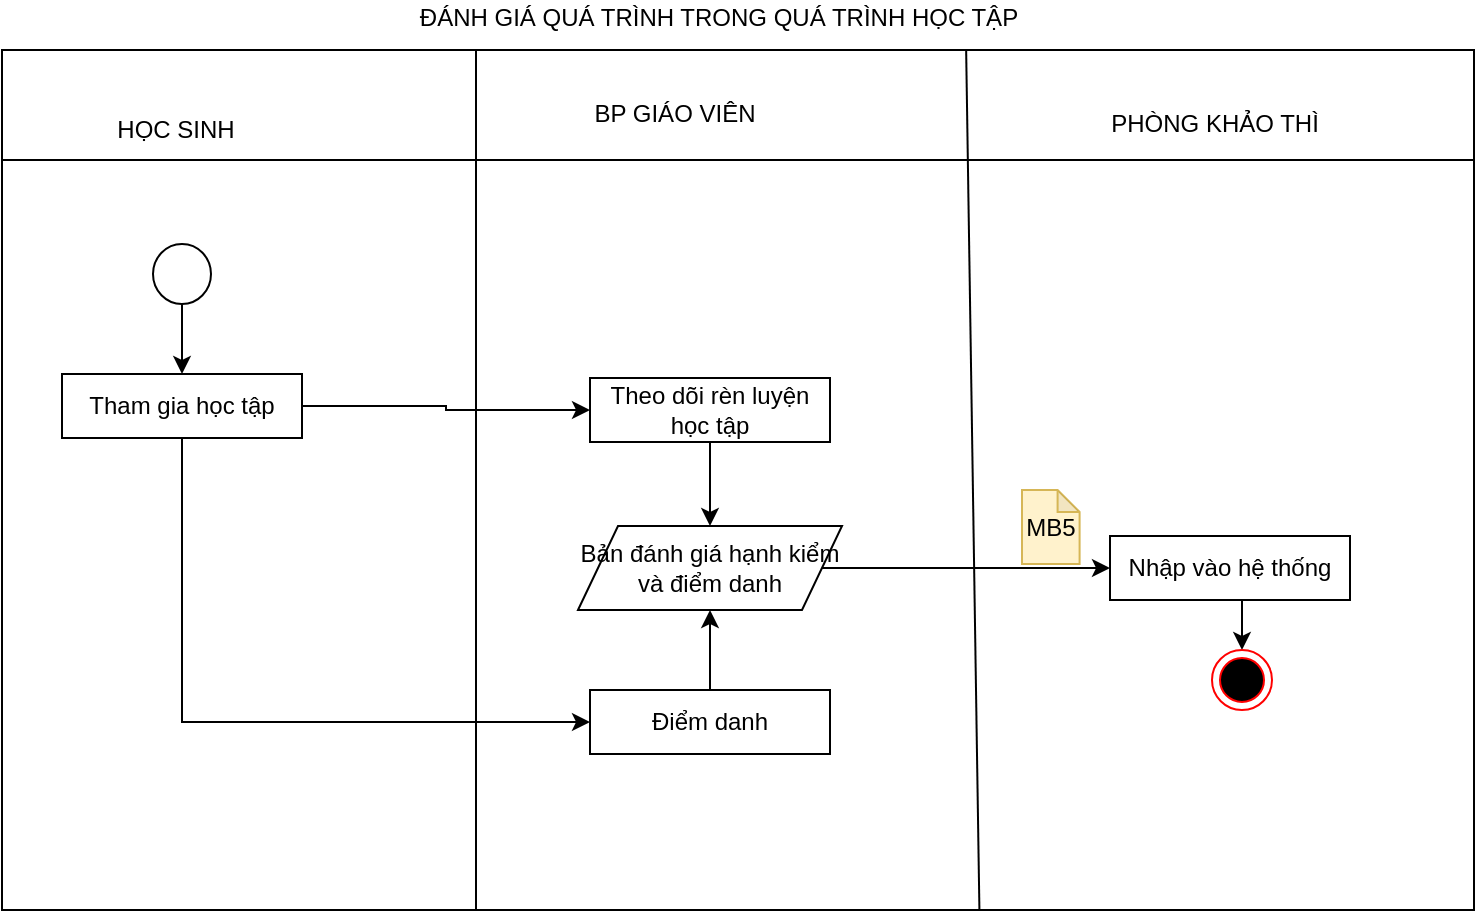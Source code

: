 <mxfile version="14.5.3" type="github">
  <diagram id="GM21wBxc2DHTKVHeBlKp" name="Page-1">
    <mxGraphModel dx="1055" dy="491" grid="0" gridSize="10" guides="1" tooltips="1" connect="1" arrows="1" fold="1" page="1" pageScale="1" pageWidth="850" pageHeight="1100" math="0" shadow="0">
      <root>
        <mxCell id="0" />
        <mxCell id="1" parent="0" />
        <mxCell id="e6wqYFJ9L4pIo_LX10lc-1" value="" style="shape=internalStorage;whiteSpace=wrap;html=1;backgroundOutline=1;dx=237;dy=55;" parent="1" vertex="1">
          <mxGeometry x="77" y="60" width="736" height="430" as="geometry" />
        </mxCell>
        <mxCell id="e6wqYFJ9L4pIo_LX10lc-2" value="HỌC SINH" style="text;html=1;strokeColor=none;fillColor=none;align=center;verticalAlign=middle;whiteSpace=wrap;rounded=0;" parent="1" vertex="1">
          <mxGeometry x="126" y="90" width="76" height="20" as="geometry" />
        </mxCell>
        <mxCell id="e6wqYFJ9L4pIo_LX10lc-4" value="PHÒNG KHẢO THÌ" style="text;html=1;align=center;verticalAlign=middle;resizable=0;points=[];autosize=1;" parent="1" vertex="1">
          <mxGeometry x="626" y="88" width="114" height="18" as="geometry" />
        </mxCell>
        <mxCell id="e6wqYFJ9L4pIo_LX10lc-8" value="BP GIÁO VIÊN" style="text;html=1;align=center;verticalAlign=middle;resizable=0;points=[];autosize=1;" parent="1" vertex="1">
          <mxGeometry x="368" y="83" width="90" height="18" as="geometry" />
        </mxCell>
        <mxCell id="e6wqYFJ9L4pIo_LX10lc-10" value="" style="ellipse;whiteSpace=wrap;html=1;" parent="1" vertex="1">
          <mxGeometry x="152.5" y="157" width="29" height="30" as="geometry" />
        </mxCell>
        <mxCell id="e6wqYFJ9L4pIo_LX10lc-11" value="" style="endArrow=classic;html=1;exitX=0.5;exitY=1;exitDx=0;exitDy=0;entryX=0.5;entryY=0;entryDx=0;entryDy=0;" parent="1" source="e6wqYFJ9L4pIo_LX10lc-10" target="e6wqYFJ9L4pIo_LX10lc-12" edge="1">
          <mxGeometry width="50" height="50" relative="1" as="geometry">
            <mxPoint x="392" y="500" as="sourcePoint" />
            <mxPoint x="442" y="450" as="targetPoint" />
          </mxGeometry>
        </mxCell>
        <mxCell id="rJRlgSTPhRBSyXRxf0p6-7" style="edgeStyle=orthogonalEdgeStyle;rounded=0;orthogonalLoop=1;jettySize=auto;html=1;exitX=1;exitY=0.5;exitDx=0;exitDy=0;entryX=0;entryY=0.5;entryDx=0;entryDy=0;" parent="1" source="e6wqYFJ9L4pIo_LX10lc-12" target="e6wqYFJ9L4pIo_LX10lc-14" edge="1">
          <mxGeometry relative="1" as="geometry" />
        </mxCell>
        <mxCell id="XNqAg4lxmHOweWLT2qSm-8" style="edgeStyle=orthogonalEdgeStyle;rounded=0;orthogonalLoop=1;jettySize=auto;html=1;exitX=0.5;exitY=1;exitDx=0;exitDy=0;entryX=0;entryY=0.5;entryDx=0;entryDy=0;" edge="1" parent="1" source="e6wqYFJ9L4pIo_LX10lc-12" target="XNqAg4lxmHOweWLT2qSm-2">
          <mxGeometry relative="1" as="geometry" />
        </mxCell>
        <mxCell id="e6wqYFJ9L4pIo_LX10lc-12" value="Tham gia học tập" style="rounded=0;whiteSpace=wrap;html=1;" parent="1" vertex="1">
          <mxGeometry x="107" y="222" width="120" height="32" as="geometry" />
        </mxCell>
        <mxCell id="e6wqYFJ9L4pIo_LX10lc-14" value="Theo dõi rèn luyện học tập" style="rounded=0;whiteSpace=wrap;html=1;" parent="1" vertex="1">
          <mxGeometry x="371" y="224" width="120" height="32" as="geometry" />
        </mxCell>
        <mxCell id="rJRlgSTPhRBSyXRxf0p6-8" value="" style="endArrow=classic;html=1;exitX=0.5;exitY=1;exitDx=0;exitDy=0;entryX=0.5;entryY=0;entryDx=0;entryDy=0;" parent="1" source="e6wqYFJ9L4pIo_LX10lc-14" target="XNqAg4lxmHOweWLT2qSm-1" edge="1">
          <mxGeometry width="50" height="50" relative="1" as="geometry">
            <mxPoint x="399" y="423" as="sourcePoint" />
            <mxPoint x="356" y="299" as="targetPoint" />
          </mxGeometry>
        </mxCell>
        <mxCell id="rJRlgSTPhRBSyXRxf0p6-57" value="ĐÁNH GIÁ QUÁ TRÌNH TRONG QUÁ TRÌNH HỌC TẬP" style="text;html=1;align=center;verticalAlign=middle;resizable=0;points=[];autosize=1;" parent="1" vertex="1">
          <mxGeometry x="280" y="35" width="309" height="18" as="geometry" />
        </mxCell>
        <mxCell id="GC9F7-5mukdswa_u3bBy-1" value="" style="endArrow=none;html=1;entryX=0.655;entryY=0.001;entryDx=0;entryDy=0;entryPerimeter=0;exitX=0.664;exitY=1;exitDx=0;exitDy=0;exitPerimeter=0;" parent="1" source="e6wqYFJ9L4pIo_LX10lc-1" target="e6wqYFJ9L4pIo_LX10lc-1" edge="1">
          <mxGeometry width="50" height="50" relative="1" as="geometry">
            <mxPoint x="559" y="1072" as="sourcePoint" />
            <mxPoint x="449" y="373" as="targetPoint" />
          </mxGeometry>
        </mxCell>
        <mxCell id="XNqAg4lxmHOweWLT2qSm-7" style="edgeStyle=orthogonalEdgeStyle;rounded=0;orthogonalLoop=1;jettySize=auto;html=1;exitX=0.5;exitY=1;exitDx=0;exitDy=0;entryX=0.5;entryY=0;entryDx=0;entryDy=0;" edge="1" parent="1" source="GC9F7-5mukdswa_u3bBy-4" target="GC9F7-5mukdswa_u3bBy-21">
          <mxGeometry relative="1" as="geometry" />
        </mxCell>
        <mxCell id="GC9F7-5mukdswa_u3bBy-4" value="Nhập vào hệ thống" style="rounded=0;whiteSpace=wrap;html=1;" parent="1" vertex="1">
          <mxGeometry x="631" y="303" width="120" height="32" as="geometry" />
        </mxCell>
        <mxCell id="GC9F7-5mukdswa_u3bBy-21" value="" style="ellipse;html=1;shape=endState;fillColor=#000000;strokeColor=#ff0000;" parent="1" vertex="1">
          <mxGeometry x="682" y="360" width="30" height="30" as="geometry" />
        </mxCell>
        <mxCell id="XNqAg4lxmHOweWLT2qSm-4" style="edgeStyle=orthogonalEdgeStyle;rounded=0;orthogonalLoop=1;jettySize=auto;html=1;exitX=1;exitY=0.5;exitDx=0;exitDy=0;entryX=0;entryY=0.5;entryDx=0;entryDy=0;" edge="1" parent="1" source="XNqAg4lxmHOweWLT2qSm-1" target="GC9F7-5mukdswa_u3bBy-4">
          <mxGeometry relative="1" as="geometry" />
        </mxCell>
        <mxCell id="XNqAg4lxmHOweWLT2qSm-1" value="Bản đánh giá hạnh kiểm và điểm danh" style="shape=parallelogram;perimeter=parallelogramPerimeter;whiteSpace=wrap;html=1;fixedSize=1;" vertex="1" parent="1">
          <mxGeometry x="365" y="298" width="132" height="42" as="geometry" />
        </mxCell>
        <mxCell id="XNqAg4lxmHOweWLT2qSm-3" style="edgeStyle=orthogonalEdgeStyle;rounded=0;orthogonalLoop=1;jettySize=auto;html=1;exitX=0.5;exitY=0;exitDx=0;exitDy=0;entryX=0.5;entryY=1;entryDx=0;entryDy=0;" edge="1" parent="1" source="XNqAg4lxmHOweWLT2qSm-2" target="XNqAg4lxmHOweWLT2qSm-1">
          <mxGeometry relative="1" as="geometry" />
        </mxCell>
        <mxCell id="XNqAg4lxmHOweWLT2qSm-2" value="Điểm danh" style="rounded=0;whiteSpace=wrap;html=1;" vertex="1" parent="1">
          <mxGeometry x="371" y="380" width="120" height="32" as="geometry" />
        </mxCell>
        <mxCell id="XNqAg4lxmHOweWLT2qSm-5" value="MB5" style="shape=note;whiteSpace=wrap;html=1;backgroundOutline=1;darkOpacity=0.05;size=11;fillColor=#fff2cc;strokeColor=#d6b656;" vertex="1" parent="1">
          <mxGeometry x="587" y="280" width="28.8" height="37" as="geometry" />
        </mxCell>
      </root>
    </mxGraphModel>
  </diagram>
</mxfile>
